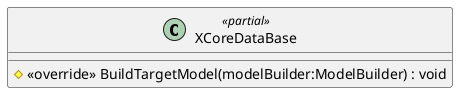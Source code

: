 @startuml
class XCoreDataBase <<partial>> {
    # <<override>> BuildTargetModel(modelBuilder:ModelBuilder) : void
}
@enduml
